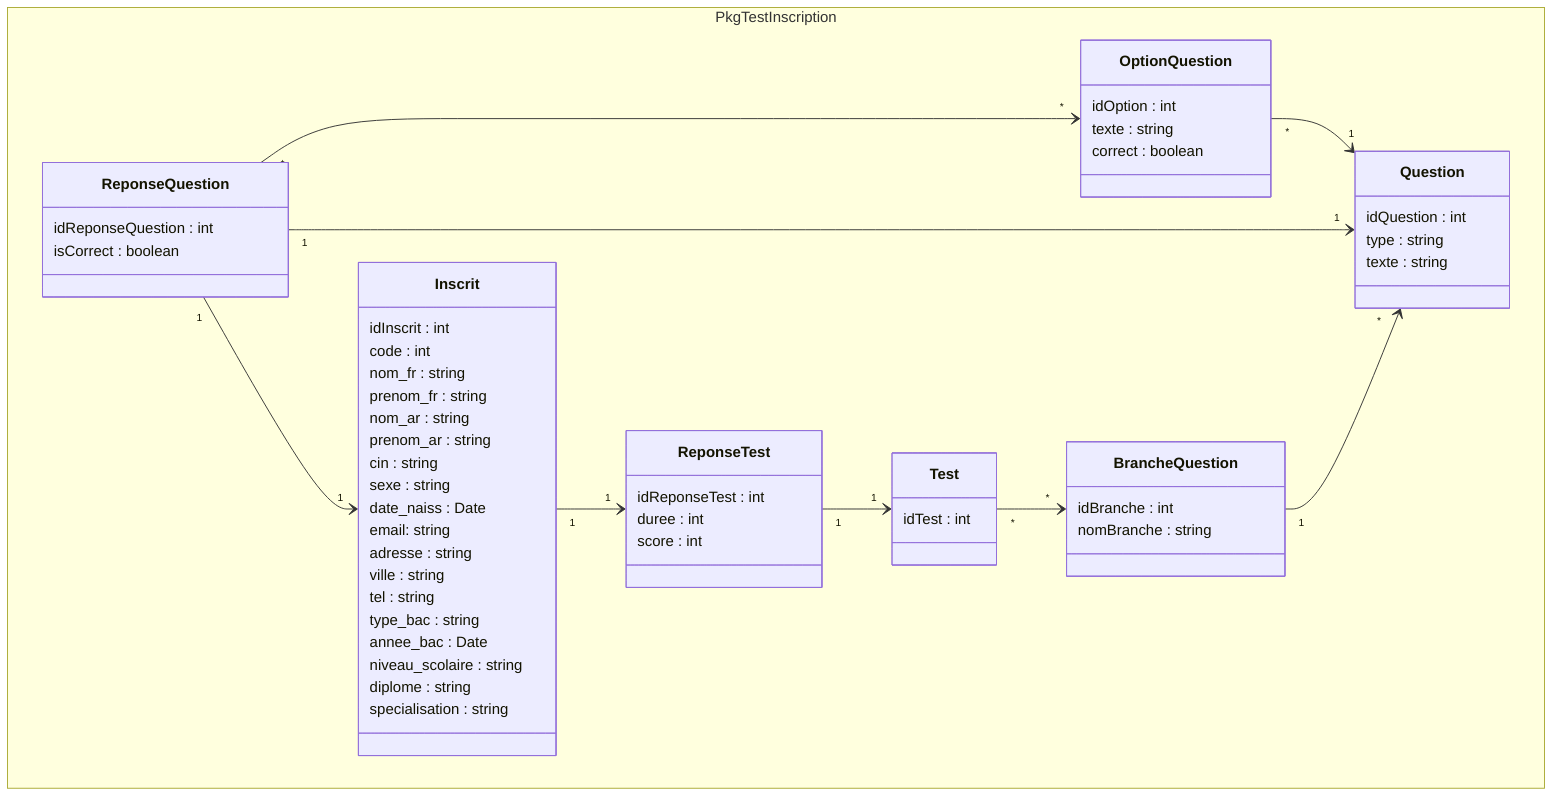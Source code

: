 classDiagram

namespace PkgTestInscription {
  class Inscrit 
  class Test
  class Question
  class OptionQuestion
  class ReponseTest
  class ReponseQuestion
  class BrancheQuestion
}

%% type : Choix unique , choix multiple
class Question{
    idQuestion : int
    type : string 
    texte : string
}

class ReponseTest {
    idReponseTest : int
    duree : int
    score : int
}
class Inscrit{
    idInscrit : int
    code : int 
    nom_fr : string
    prenom_fr : string
    nom_ar : string
    prenom_ar : string
    cin : string
    sexe : string
    date_naiss : Date
    email: string  
    adresse : string 
    ville : string 
    tel : string
    type_bac : string
    annee_bac : Date
    niveau_scolaire : string
    diplome : string
    specialisation : string

}
class Test{
    idTest : int

}
class OptionQuestion{
    idOption : int
    texte : string
    correct : boolean 
}
class ReponseQuestion{
    idReponseQuestion : int
    isCorrect : boolean
}
class BrancheQuestion{
    idBranche : int
    nomBranche : string
}

Inscrit "1" --> "1" ReponseTest
ReponseTest "1" --> "1" Test
OptionQuestion "*" --> "1" Question
ReponseQuestion "1" --> "1" Question
BrancheQuestion "1" --> "*" Question
ReponseQuestion "1" --> "1" Inscrit
ReponseQuestion "*" --> "*" OptionQuestion
Test "*"--> "*" BrancheQuestion